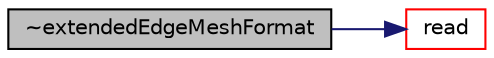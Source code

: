 digraph "~extendedEdgeMeshFormat"
{
  bgcolor="transparent";
  edge [fontname="Helvetica",fontsize="10",labelfontname="Helvetica",labelfontsize="10"];
  node [fontname="Helvetica",fontsize="10",shape=record];
  rankdir="LR";
  Node311 [label="~extendedEdgeMeshFormat",height=0.2,width=0.4,color="black", fillcolor="grey75", style="filled", fontcolor="black"];
  Node311 -> Node312 [color="midnightblue",fontsize="10",style="solid",fontname="Helvetica"];
  Node312 [label="read",height=0.2,width=0.4,color="red",URL="$a22553.html#a464ebd67acbdff0014d4dae69e3ec4be",tooltip="Read from file. "];
}
